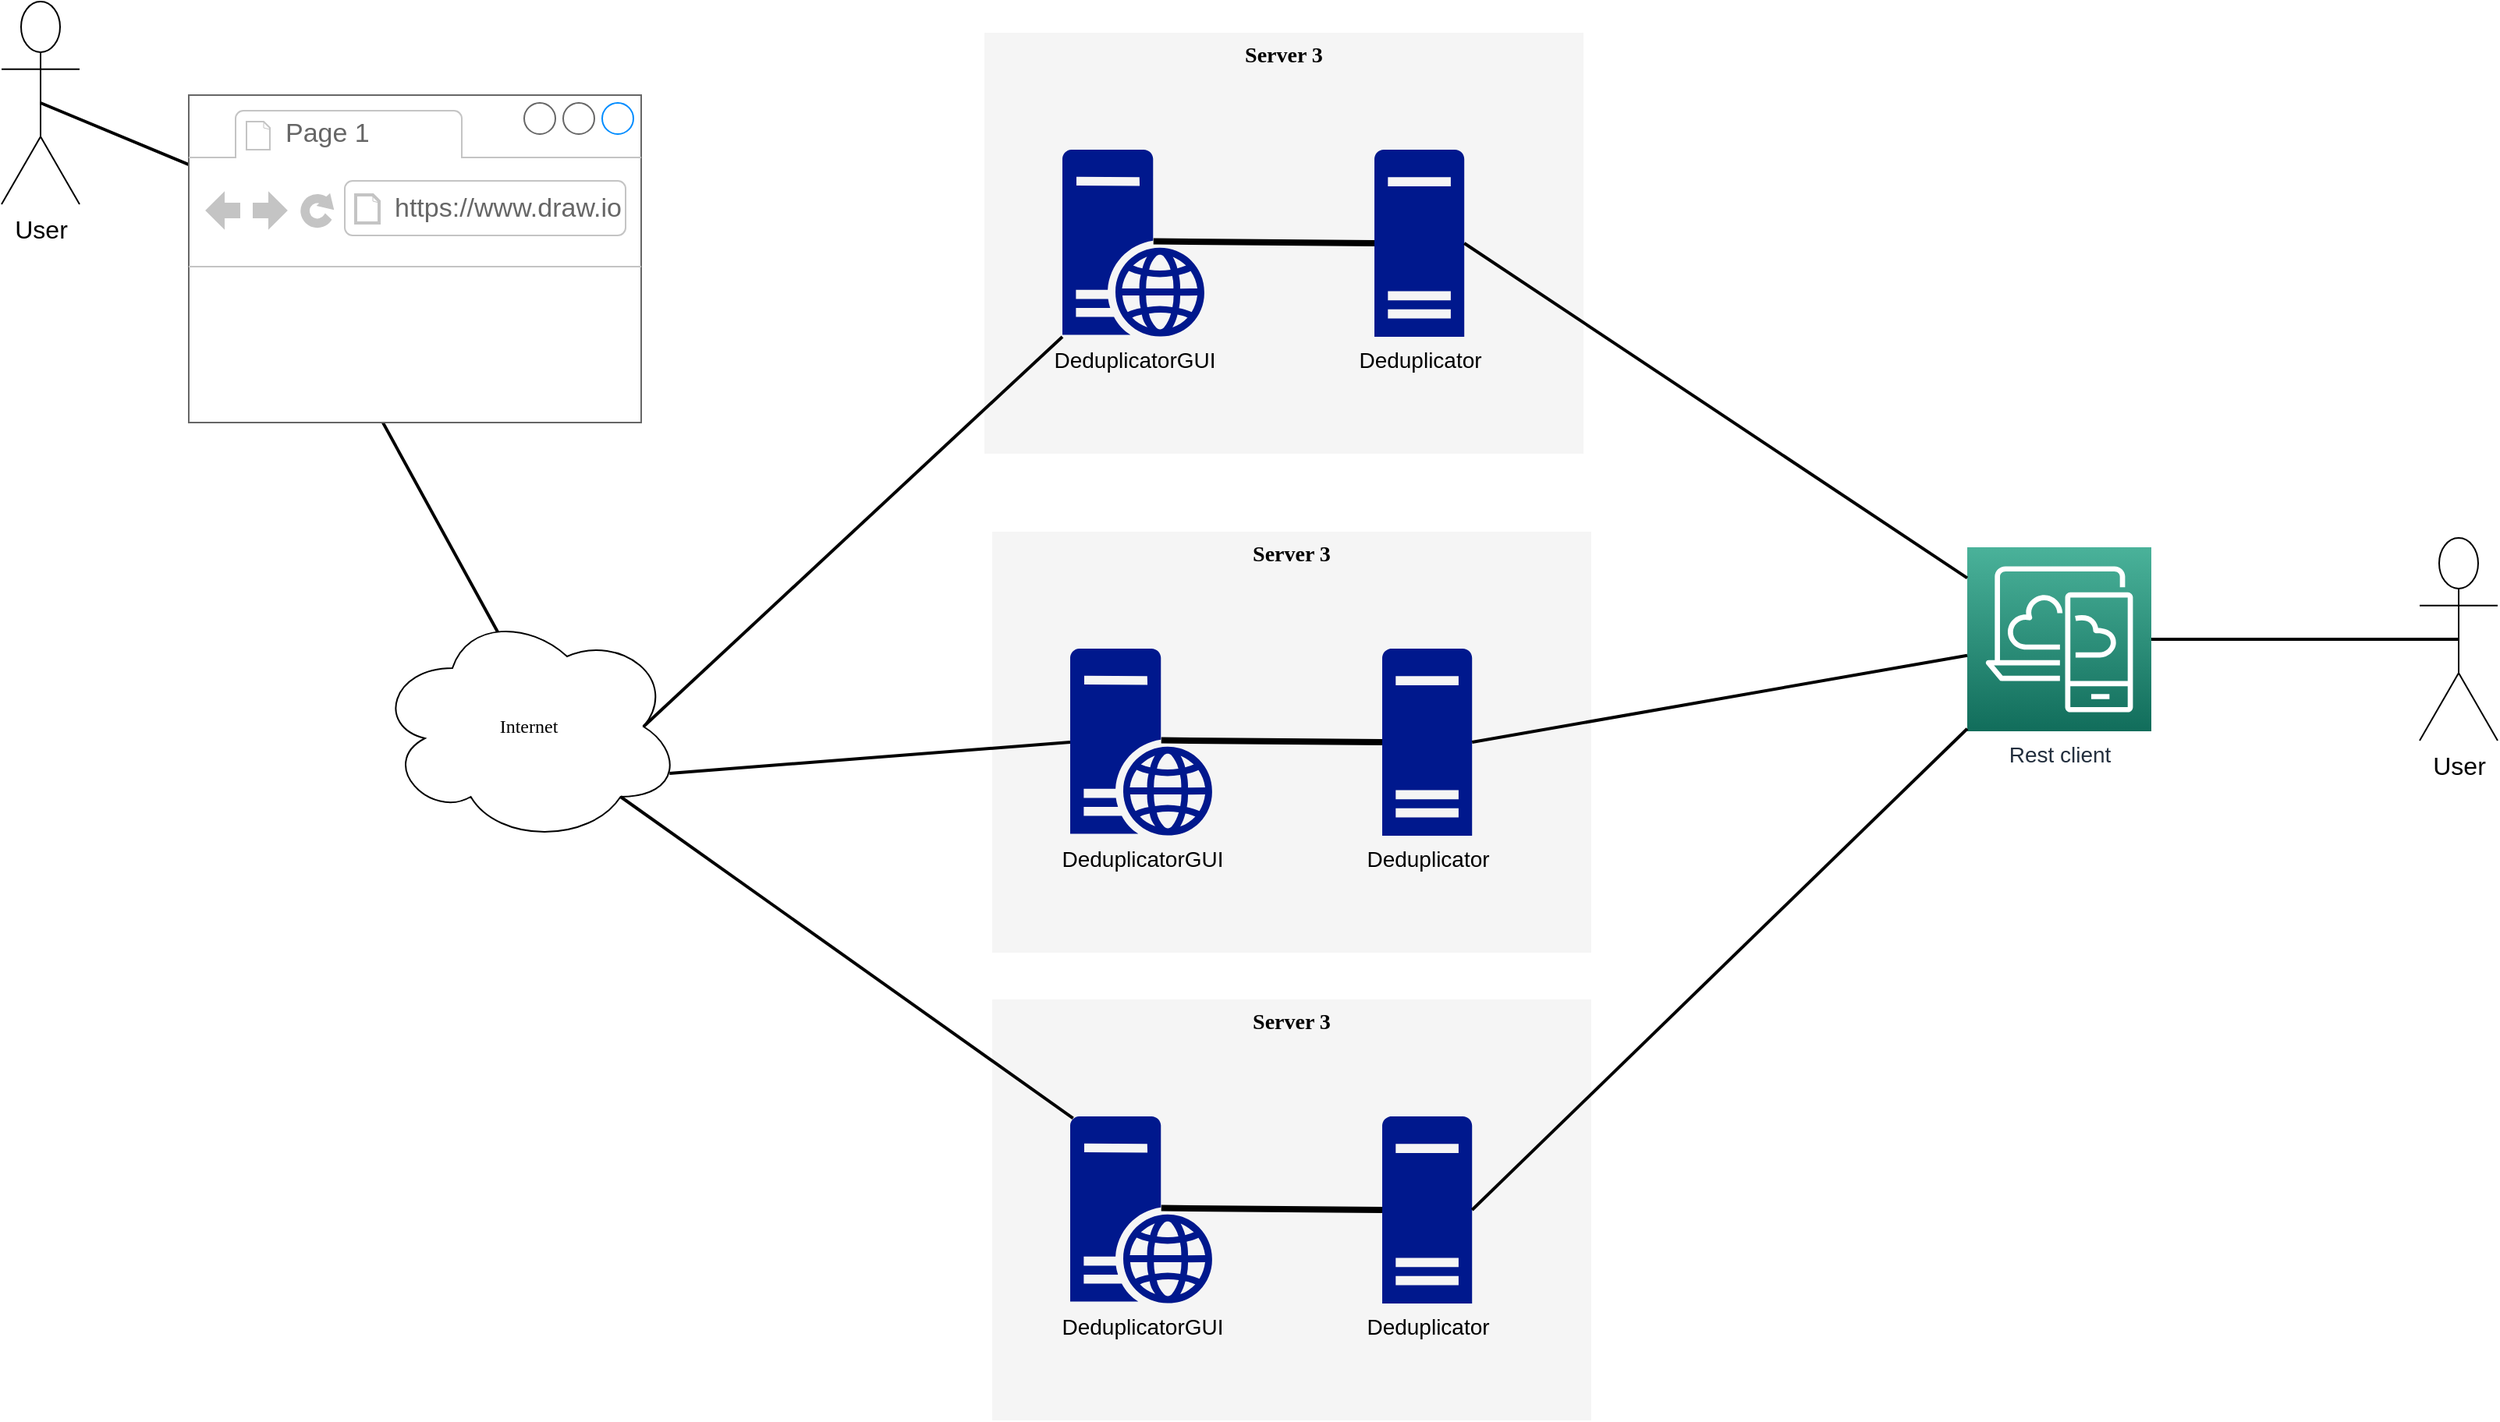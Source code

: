 <mxfile version="12.6.1" type="device"><diagram name="Page-1" id="c37626ed-c26b-45fb-9056-f9ebc6bb27b6"><mxGraphModel dx="2370" dy="1382" grid="1" gridSize="10" guides="1" tooltips="1" connect="1" arrows="1" fold="1" page="1" pageScale="1" pageWidth="1100" pageHeight="850" background="#ffffff" math="0" shadow="0"><root><mxCell id="0"/><mxCell id="1" parent="0"/><mxCell id="l2WOE64KxYhAdhZKbtUc-13" style="edgeStyle=none;rounded=0;orthogonalLoop=1;jettySize=auto;html=1;exitX=0.4;exitY=0.1;exitDx=0;exitDy=0;exitPerimeter=0;entryX=0.41;entryY=0.952;entryDx=0;entryDy=0;entryPerimeter=0;endArrow=none;endFill=0;strokeWidth=2;" edge="1" parent="1" source="1c7a67bf8fd3230f-14" target="l2WOE64KxYhAdhZKbtUc-8"><mxGeometry relative="1" as="geometry"/></mxCell><mxCell id="1c7a67bf8fd3230f-14" value="Internet" style="ellipse;shape=cloud;whiteSpace=wrap;html=1;rounded=0;shadow=0;comic=0;strokeWidth=1;fontFamily=Verdana;fontSize=12;" parent="1" vertex="1"><mxGeometry x="320" y="430" width="196" height="150" as="geometry"/></mxCell><mxCell id="l2WOE64KxYhAdhZKbtUc-12" style="edgeStyle=none;rounded=0;orthogonalLoop=1;jettySize=auto;html=1;exitX=0.5;exitY=0.5;exitDx=0;exitDy=0;exitPerimeter=0;endArrow=none;endFill=0;strokeWidth=2;" edge="1" parent="1" source="l2WOE64KxYhAdhZKbtUc-4" target="l2WOE64KxYhAdhZKbtUc-8"><mxGeometry relative="1" as="geometry"/></mxCell><mxCell id="l2WOE64KxYhAdhZKbtUc-4" value="&lt;font style=&quot;font-size: 16px&quot;&gt;User&lt;/font&gt;" style="shape=umlActor;verticalLabelPosition=bottom;labelBackgroundColor=#ffffff;verticalAlign=top;html=1;outlineConnect=0;" vertex="1" parent="1"><mxGeometry x="80.0" y="40" width="50" height="130" as="geometry"/></mxCell><mxCell id="l2WOE64KxYhAdhZKbtUc-8" value="" style="strokeWidth=1;shadow=0;dashed=0;align=center;html=1;shape=mxgraph.mockup.containers.browserWindow;rSize=0;strokeColor=#666666;strokeColor2=#008cff;strokeColor3=#c4c4c4;mainText=,;recursiveResize=0;" vertex="1" parent="1"><mxGeometry x="200" y="100" width="290" height="210" as="geometry"/></mxCell><mxCell id="l2WOE64KxYhAdhZKbtUc-9" value="Page 1" style="strokeWidth=1;shadow=0;dashed=0;align=center;html=1;shape=mxgraph.mockup.containers.anchor;fontSize=17;fontColor=#666666;align=left;" vertex="1" parent="l2WOE64KxYhAdhZKbtUc-8"><mxGeometry x="60" y="12" width="110" height="26" as="geometry"/></mxCell><mxCell id="l2WOE64KxYhAdhZKbtUc-10" value="https://www.draw.io" style="strokeWidth=1;shadow=0;dashed=0;align=center;html=1;shape=mxgraph.mockup.containers.anchor;rSize=0;fontSize=17;fontColor=#666666;align=left;" vertex="1" parent="l2WOE64KxYhAdhZKbtUc-8"><mxGeometry x="130" y="60" width="250" height="26" as="geometry"/></mxCell><mxCell id="l2WOE64KxYhAdhZKbtUc-24" value="" style="group" vertex="1" connectable="0" parent="1"><mxGeometry x="710" y="60" width="384" height="270" as="geometry"/></mxCell><mxCell id="l2WOE64KxYhAdhZKbtUc-25" value="Server 3" style="whiteSpace=wrap;html=1;rounded=0;shadow=0;comic=0;strokeWidth=1;fontFamily=Verdana;fontSize=14;fillColor=#f5f5f5;strokeColor=none;fontStyle=1;verticalAlign=top;" vertex="1" parent="l2WOE64KxYhAdhZKbtUc-24"><mxGeometry width="384" height="270" as="geometry"/></mxCell><mxCell id="l2WOE64KxYhAdhZKbtUc-26" value="&lt;font style=&quot;font-size: 14px&quot;&gt;DeduplicatorGUI&lt;/font&gt;" style="aspect=fixed;pointerEvents=1;shadow=0;dashed=0;html=1;strokeColor=none;labelPosition=center;verticalLabelPosition=bottom;verticalAlign=top;align=center;fillColor=#00188D;shape=mxgraph.mscae.enterprise.web_server" vertex="1" parent="l2WOE64KxYhAdhZKbtUc-24"><mxGeometry x="50.0" y="75" width="91.2" height="120" as="geometry"/></mxCell><mxCell id="l2WOE64KxYhAdhZKbtUc-27" value="&lt;font style=&quot;font-size: 14px&quot;&gt;Deduplicator&lt;/font&gt;" style="aspect=fixed;pointerEvents=1;shadow=0;dashed=0;html=1;strokeColor=none;labelPosition=center;verticalLabelPosition=bottom;verticalAlign=top;align=center;fillColor=#00188D;shape=mxgraph.mscae.enterprise.server_generic" vertex="1" parent="l2WOE64KxYhAdhZKbtUc-24"><mxGeometry x="250" y="75" width="57.6" height="120" as="geometry"/></mxCell><mxCell id="l2WOE64KxYhAdhZKbtUc-28" style="edgeStyle=none;rounded=0;orthogonalLoop=1;jettySize=auto;html=1;entryX=0;entryY=0.5;entryDx=0;entryDy=0;entryPerimeter=0;endArrow=none;endFill=0;strokeWidth=4;exitX=0.64;exitY=0.49;exitDx=0;exitDy=0;exitPerimeter=0;" edge="1" parent="l2WOE64KxYhAdhZKbtUc-24" source="l2WOE64KxYhAdhZKbtUc-26" target="l2WOE64KxYhAdhZKbtUc-27"><mxGeometry relative="1" as="geometry"><mxPoint x="180" y="175" as="sourcePoint"/></mxGeometry></mxCell><mxCell id="l2WOE64KxYhAdhZKbtUc-31" style="edgeStyle=none;rounded=0;orthogonalLoop=1;jettySize=auto;html=1;exitX=0;exitY=1;exitDx=0;exitDy=0;exitPerimeter=0;entryX=0.875;entryY=0.5;entryDx=0;entryDy=0;entryPerimeter=0;endArrow=none;endFill=0;strokeWidth=2;" edge="1" parent="1" source="l2WOE64KxYhAdhZKbtUc-26" target="1c7a67bf8fd3230f-14"><mxGeometry relative="1" as="geometry"/></mxCell><mxCell id="l2WOE64KxYhAdhZKbtUc-32" value="&lt;font style=&quot;font-size: 14px&quot;&gt;Rest client&lt;/font&gt;" style="outlineConnect=0;fontColor=#232F3E;gradientColor=#4AB29A;gradientDirection=north;fillColor=#116D5B;strokeColor=#ffffff;dashed=0;verticalLabelPosition=bottom;verticalAlign=top;align=center;html=1;fontSize=12;fontStyle=0;aspect=fixed;shape=mxgraph.aws4.resourceIcon;resIcon=mxgraph.aws4.desktop_and_app_streaming;" vertex="1" parent="1"><mxGeometry x="1340" y="390" width="118" height="118" as="geometry"/></mxCell><mxCell id="l2WOE64KxYhAdhZKbtUc-33" value="" style="group" vertex="1" connectable="0" parent="1"><mxGeometry x="715" y="380" width="384" height="270" as="geometry"/></mxCell><mxCell id="l2WOE64KxYhAdhZKbtUc-34" value="Server 3" style="whiteSpace=wrap;html=1;rounded=0;shadow=0;comic=0;strokeWidth=1;fontFamily=Verdana;fontSize=14;fillColor=#f5f5f5;strokeColor=none;fontStyle=1;verticalAlign=top;" vertex="1" parent="l2WOE64KxYhAdhZKbtUc-33"><mxGeometry width="384" height="270" as="geometry"/></mxCell><mxCell id="l2WOE64KxYhAdhZKbtUc-35" value="&lt;font style=&quot;font-size: 14px&quot;&gt;DeduplicatorGUI&lt;/font&gt;" style="aspect=fixed;pointerEvents=1;shadow=0;dashed=0;html=1;strokeColor=none;labelPosition=center;verticalLabelPosition=bottom;verticalAlign=top;align=center;fillColor=#00188D;shape=mxgraph.mscae.enterprise.web_server" vertex="1" parent="l2WOE64KxYhAdhZKbtUc-33"><mxGeometry x="50.0" y="75" width="91.2" height="120" as="geometry"/></mxCell><mxCell id="l2WOE64KxYhAdhZKbtUc-36" value="&lt;font style=&quot;font-size: 14px&quot;&gt;Deduplicator&lt;/font&gt;" style="aspect=fixed;pointerEvents=1;shadow=0;dashed=0;html=1;strokeColor=none;labelPosition=center;verticalLabelPosition=bottom;verticalAlign=top;align=center;fillColor=#00188D;shape=mxgraph.mscae.enterprise.server_generic" vertex="1" parent="l2WOE64KxYhAdhZKbtUc-33"><mxGeometry x="250" y="75" width="57.6" height="120" as="geometry"/></mxCell><mxCell id="l2WOE64KxYhAdhZKbtUc-37" style="edgeStyle=none;rounded=0;orthogonalLoop=1;jettySize=auto;html=1;entryX=0;entryY=0.5;entryDx=0;entryDy=0;entryPerimeter=0;endArrow=none;endFill=0;strokeWidth=4;exitX=0.64;exitY=0.49;exitDx=0;exitDy=0;exitPerimeter=0;" edge="1" parent="l2WOE64KxYhAdhZKbtUc-33" source="l2WOE64KxYhAdhZKbtUc-35" target="l2WOE64KxYhAdhZKbtUc-36"><mxGeometry relative="1" as="geometry"><mxPoint x="180" y="175" as="sourcePoint"/></mxGeometry></mxCell><mxCell id="l2WOE64KxYhAdhZKbtUc-38" value="" style="group" vertex="1" connectable="0" parent="1"><mxGeometry x="715" y="680" width="384" height="270" as="geometry"/></mxCell><mxCell id="l2WOE64KxYhAdhZKbtUc-39" value="Server 3" style="whiteSpace=wrap;html=1;rounded=0;shadow=0;comic=0;strokeWidth=1;fontFamily=Verdana;fontSize=14;fillColor=#f5f5f5;strokeColor=none;fontStyle=1;verticalAlign=top;" vertex="1" parent="l2WOE64KxYhAdhZKbtUc-38"><mxGeometry width="384" height="270" as="geometry"/></mxCell><mxCell id="l2WOE64KxYhAdhZKbtUc-40" value="&lt;font style=&quot;font-size: 14px&quot;&gt;DeduplicatorGUI&lt;/font&gt;" style="aspect=fixed;pointerEvents=1;shadow=0;dashed=0;html=1;strokeColor=none;labelPosition=center;verticalLabelPosition=bottom;verticalAlign=top;align=center;fillColor=#00188D;shape=mxgraph.mscae.enterprise.web_server" vertex="1" parent="l2WOE64KxYhAdhZKbtUc-38"><mxGeometry x="50.0" y="75" width="91.2" height="120" as="geometry"/></mxCell><mxCell id="l2WOE64KxYhAdhZKbtUc-41" value="&lt;font style=&quot;font-size: 14px&quot;&gt;Deduplicator&lt;/font&gt;" style="aspect=fixed;pointerEvents=1;shadow=0;dashed=0;html=1;strokeColor=none;labelPosition=center;verticalLabelPosition=bottom;verticalAlign=top;align=center;fillColor=#00188D;shape=mxgraph.mscae.enterprise.server_generic" vertex="1" parent="l2WOE64KxYhAdhZKbtUc-38"><mxGeometry x="250" y="75" width="57.6" height="120" as="geometry"/></mxCell><mxCell id="l2WOE64KxYhAdhZKbtUc-42" style="edgeStyle=none;rounded=0;orthogonalLoop=1;jettySize=auto;html=1;entryX=0;entryY=0.5;entryDx=0;entryDy=0;entryPerimeter=0;endArrow=none;endFill=0;strokeWidth=4;exitX=0.64;exitY=0.49;exitDx=0;exitDy=0;exitPerimeter=0;" edge="1" parent="l2WOE64KxYhAdhZKbtUc-38" source="l2WOE64KxYhAdhZKbtUc-40" target="l2WOE64KxYhAdhZKbtUc-41"><mxGeometry relative="1" as="geometry"><mxPoint x="180" y="175" as="sourcePoint"/></mxGeometry></mxCell><mxCell id="l2WOE64KxYhAdhZKbtUc-3" style="rounded=0;orthogonalLoop=1;jettySize=auto;html=1;entryX=0.8;entryY=0.8;entryDx=0;entryDy=0;entryPerimeter=0;endArrow=none;endFill=0;strokeWidth=2;exitX=0.02;exitY=0.01;exitDx=0;exitDy=0;exitPerimeter=0;" edge="1" parent="1" source="l2WOE64KxYhAdhZKbtUc-40" target="1c7a67bf8fd3230f-14"><mxGeometry relative="1" as="geometry"><mxPoint x="580" y="740" as="sourcePoint"/></mxGeometry></mxCell><mxCell id="l2WOE64KxYhAdhZKbtUc-43" style="edgeStyle=none;rounded=0;orthogonalLoop=1;jettySize=auto;html=1;exitX=0.96;exitY=0.7;exitDx=0;exitDy=0;exitPerimeter=0;entryX=0;entryY=0.5;entryDx=0;entryDy=0;entryPerimeter=0;endArrow=none;endFill=0;strokeWidth=2;" edge="1" parent="1" source="1c7a67bf8fd3230f-14" target="l2WOE64KxYhAdhZKbtUc-35"><mxGeometry relative="1" as="geometry"/></mxCell><mxCell id="l2WOE64KxYhAdhZKbtUc-47" style="edgeStyle=none;rounded=0;orthogonalLoop=1;jettySize=auto;html=1;exitX=0.5;exitY=0.5;exitDx=0;exitDy=0;exitPerimeter=0;endArrow=none;endFill=0;strokeWidth=2;" edge="1" parent="1" source="l2WOE64KxYhAdhZKbtUc-45" target="l2WOE64KxYhAdhZKbtUc-32"><mxGeometry relative="1" as="geometry"/></mxCell><mxCell id="l2WOE64KxYhAdhZKbtUc-45" value="&lt;font style=&quot;font-size: 16px&quot;&gt;User&lt;/font&gt;" style="shape=umlActor;verticalLabelPosition=bottom;labelBackgroundColor=#ffffff;verticalAlign=top;html=1;outlineConnect=0;" vertex="1" parent="1"><mxGeometry x="1630" y="384" width="50" height="130" as="geometry"/></mxCell><mxCell id="l2WOE64KxYhAdhZKbtUc-48" style="edgeStyle=none;rounded=0;orthogonalLoop=1;jettySize=auto;html=1;exitX=1;exitY=0.5;exitDx=0;exitDy=0;exitPerimeter=0;endArrow=none;endFill=0;strokeWidth=2;" edge="1" parent="1" source="l2WOE64KxYhAdhZKbtUc-27" target="l2WOE64KxYhAdhZKbtUc-32"><mxGeometry relative="1" as="geometry"/></mxCell><mxCell id="l2WOE64KxYhAdhZKbtUc-49" style="edgeStyle=none;rounded=0;orthogonalLoop=1;jettySize=auto;html=1;exitX=1;exitY=0.5;exitDx=0;exitDy=0;exitPerimeter=0;endArrow=none;endFill=0;strokeWidth=2;" edge="1" parent="1" source="l2WOE64KxYhAdhZKbtUc-36" target="l2WOE64KxYhAdhZKbtUc-32"><mxGeometry relative="1" as="geometry"/></mxCell><mxCell id="l2WOE64KxYhAdhZKbtUc-50" style="edgeStyle=none;rounded=0;orthogonalLoop=1;jettySize=auto;html=1;exitX=1;exitY=0.5;exitDx=0;exitDy=0;exitPerimeter=0;endArrow=none;endFill=0;strokeWidth=2;" edge="1" parent="1" source="l2WOE64KxYhAdhZKbtUc-41" target="l2WOE64KxYhAdhZKbtUc-32"><mxGeometry relative="1" as="geometry"/></mxCell></root></mxGraphModel></diagram></mxfile>